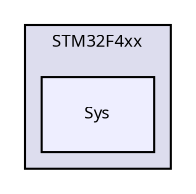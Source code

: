 digraph "Src/MCU/STM32F4xx/Sys" {
  compound=true
  node [ fontsize="8", fontname="Sans"];
  edge [ labelfontsize="8", labelfontname="Sans"];
  subgraph clusterdir_beab16f734dc96e7eda1a1d9f885fde3 {
    graph [ bgcolor="#ddddee", pencolor="black", label="STM32F4xx" fontname="Sans", fontsize="8", URL="dir_beab16f734dc96e7eda1a1d9f885fde3.html"]
  dir_007a3c7edecfdfb7986408b44848d052 [shape=box, label="Sys", style="filled", fillcolor="#eeeeff", pencolor="black", URL="dir_007a3c7edecfdfb7986408b44848d052.html"];
  }
}
